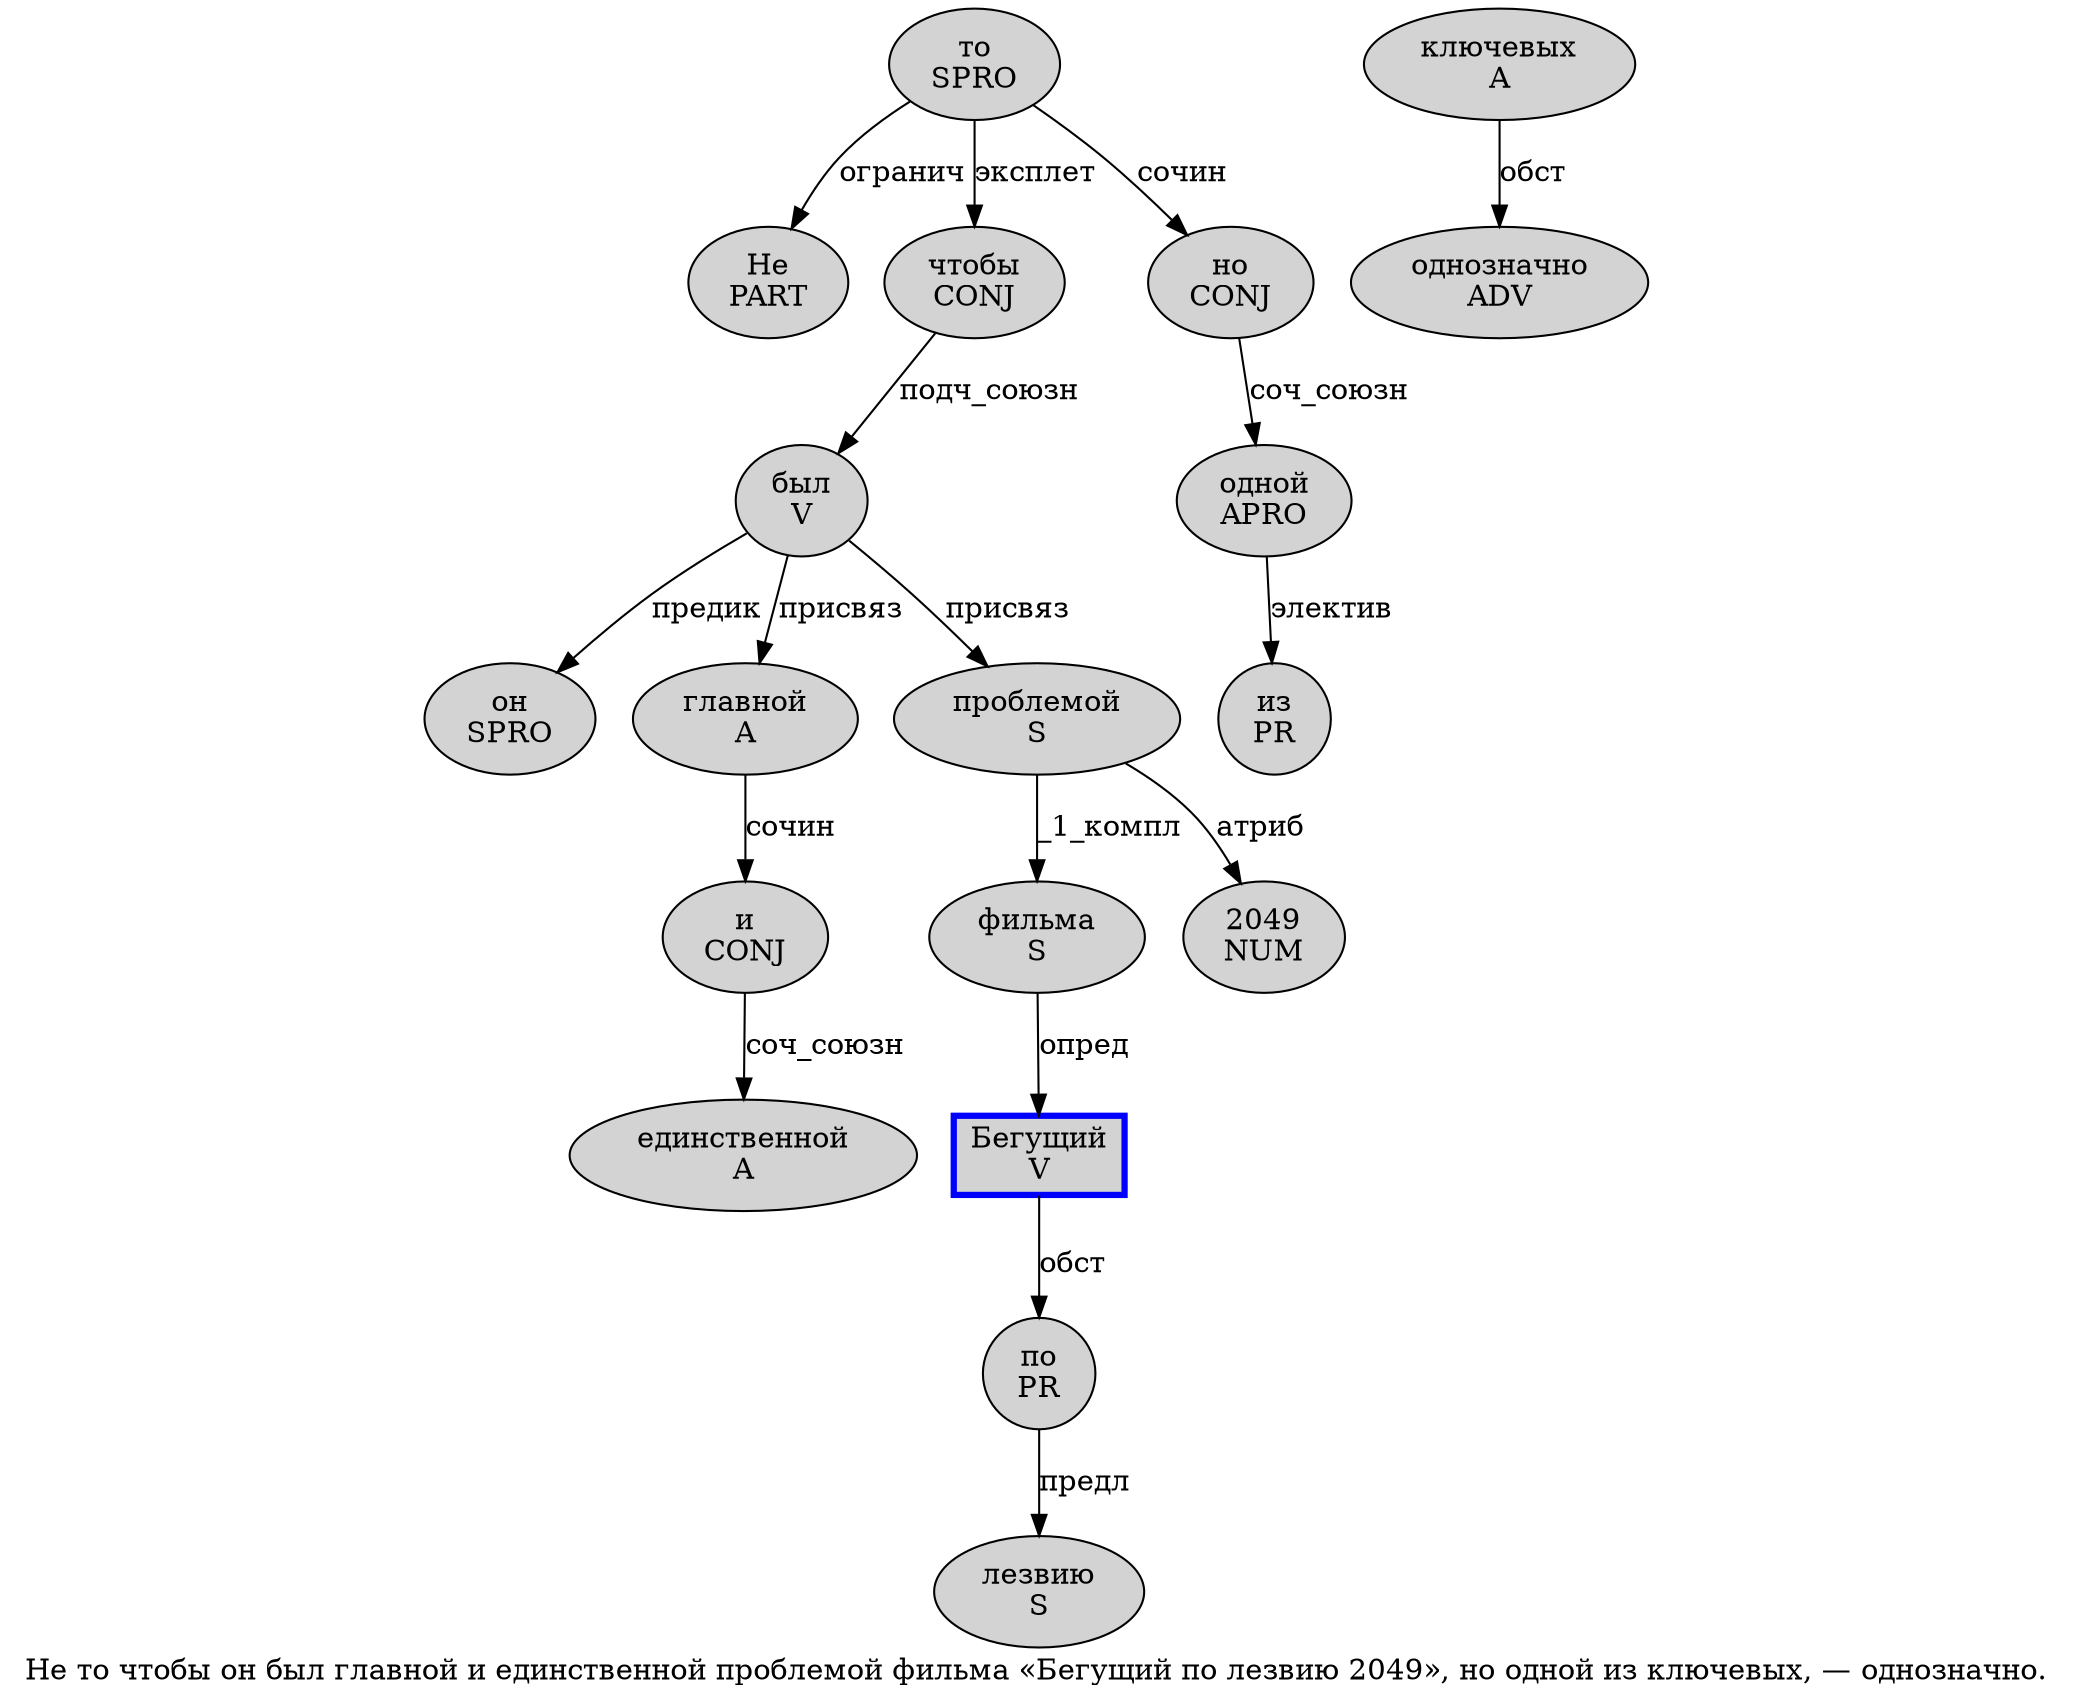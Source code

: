digraph SENTENCE_2592 {
	graph [label="Не то чтобы он был главной и единственной проблемой фильма «Бегущий по лезвию 2049», но одной из ключевых, — однозначно."]
	node [style=filled]
		0 [label="Не
PART" color="" fillcolor=lightgray penwidth=1 shape=ellipse]
		1 [label="то
SPRO" color="" fillcolor=lightgray penwidth=1 shape=ellipse]
		2 [label="чтобы
CONJ" color="" fillcolor=lightgray penwidth=1 shape=ellipse]
		3 [label="он
SPRO" color="" fillcolor=lightgray penwidth=1 shape=ellipse]
		4 [label="был
V" color="" fillcolor=lightgray penwidth=1 shape=ellipse]
		5 [label="главной
A" color="" fillcolor=lightgray penwidth=1 shape=ellipse]
		6 [label="и
CONJ" color="" fillcolor=lightgray penwidth=1 shape=ellipse]
		7 [label="единственной
A" color="" fillcolor=lightgray penwidth=1 shape=ellipse]
		8 [label="проблемой
S" color="" fillcolor=lightgray penwidth=1 shape=ellipse]
		9 [label="фильма
S" color="" fillcolor=lightgray penwidth=1 shape=ellipse]
		11 [label="Бегущий
V" color=blue fillcolor=lightgray penwidth=3 shape=box]
		12 [label="по
PR" color="" fillcolor=lightgray penwidth=1 shape=ellipse]
		13 [label="лезвию
S" color="" fillcolor=lightgray penwidth=1 shape=ellipse]
		14 [label="2049
NUM" color="" fillcolor=lightgray penwidth=1 shape=ellipse]
		17 [label="но
CONJ" color="" fillcolor=lightgray penwidth=1 shape=ellipse]
		18 [label="одной
APRO" color="" fillcolor=lightgray penwidth=1 shape=ellipse]
		19 [label="из
PR" color="" fillcolor=lightgray penwidth=1 shape=ellipse]
		20 [label="ключевых
A" color="" fillcolor=lightgray penwidth=1 shape=ellipse]
		23 [label="однозначно
ADV" color="" fillcolor=lightgray penwidth=1 shape=ellipse]
			17 -> 18 [label="соч_союзн"]
			11 -> 12 [label="обст"]
			8 -> 9 [label="_1_компл"]
			8 -> 14 [label="атриб"]
			6 -> 7 [label="соч_союзн"]
			18 -> 19 [label="электив"]
			20 -> 23 [label="обст"]
			1 -> 0 [label="огранич"]
			1 -> 2 [label="эксплет"]
			1 -> 17 [label="сочин"]
			5 -> 6 [label="сочин"]
			2 -> 4 [label="подч_союзн"]
			12 -> 13 [label="предл"]
			4 -> 3 [label="предик"]
			4 -> 5 [label="присвяз"]
			4 -> 8 [label="присвяз"]
			9 -> 11 [label="опред"]
}